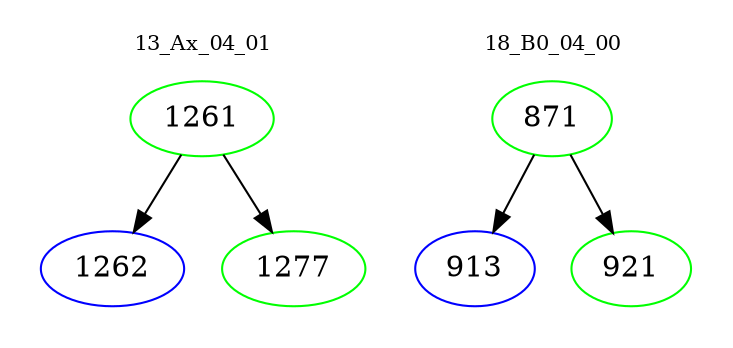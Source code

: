 digraph{
subgraph cluster_0 {
color = white
label = "13_Ax_04_01";
fontsize=10;
T0_1261 [label="1261", color="green"]
T0_1261 -> T0_1262 [color="black"]
T0_1262 [label="1262", color="blue"]
T0_1261 -> T0_1277 [color="black"]
T0_1277 [label="1277", color="green"]
}
subgraph cluster_1 {
color = white
label = "18_B0_04_00";
fontsize=10;
T1_871 [label="871", color="green"]
T1_871 -> T1_913 [color="black"]
T1_913 [label="913", color="blue"]
T1_871 -> T1_921 [color="black"]
T1_921 [label="921", color="green"]
}
}
